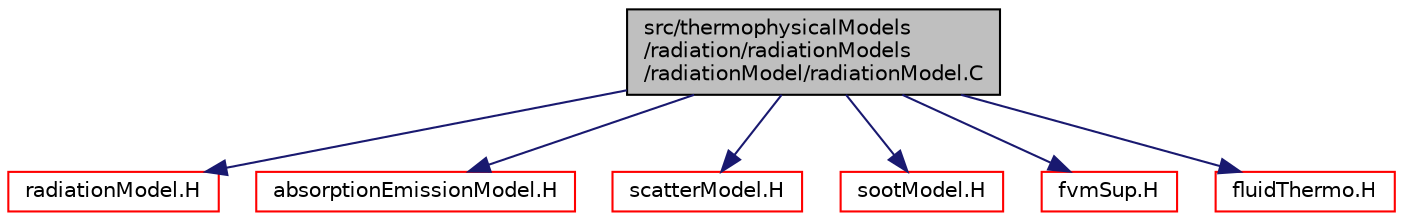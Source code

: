 digraph "src/thermophysicalModels/radiation/radiationModels/radiationModel/radiationModel.C"
{
  bgcolor="transparent";
  edge [fontname="Helvetica",fontsize="10",labelfontname="Helvetica",labelfontsize="10"];
  node [fontname="Helvetica",fontsize="10",shape=record];
  Node1 [label="src/thermophysicalModels\l/radiation/radiationModels\l/radiationModel/radiationModel.C",height=0.2,width=0.4,color="black", fillcolor="grey75", style="filled", fontcolor="black"];
  Node1 -> Node2 [color="midnightblue",fontsize="10",style="solid",fontname="Helvetica"];
  Node2 [label="radiationModel.H",height=0.2,width=0.4,color="red",URL="$a10368.html"];
  Node1 -> Node3 [color="midnightblue",fontsize="10",style="solid",fontname="Helvetica"];
  Node3 [label="absorptionEmissionModel.H",height=0.2,width=0.4,color="red",URL="$a10374.html"];
  Node1 -> Node4 [color="midnightblue",fontsize="10",style="solid",fontname="Helvetica"];
  Node4 [label="scatterModel.H",height=0.2,width=0.4,color="red",URL="$a10393.html"];
  Node1 -> Node5 [color="midnightblue",fontsize="10",style="solid",fontname="Helvetica"];
  Node5 [label="sootModel.H",height=0.2,width=0.4,color="red",URL="$a10402.html"];
  Node1 -> Node6 [color="midnightblue",fontsize="10",style="solid",fontname="Helvetica"];
  Node6 [label="fvmSup.H",height=0.2,width=0.4,color="red",URL="$a05848.html",tooltip="Calculate the matrix for implicit and explicit sources. "];
  Node1 -> Node7 [color="midnightblue",fontsize="10",style="solid",fontname="Helvetica"];
  Node7 [label="fluidThermo.H",height=0.2,width=0.4,color="red",URL="$a10177.html"];
}

